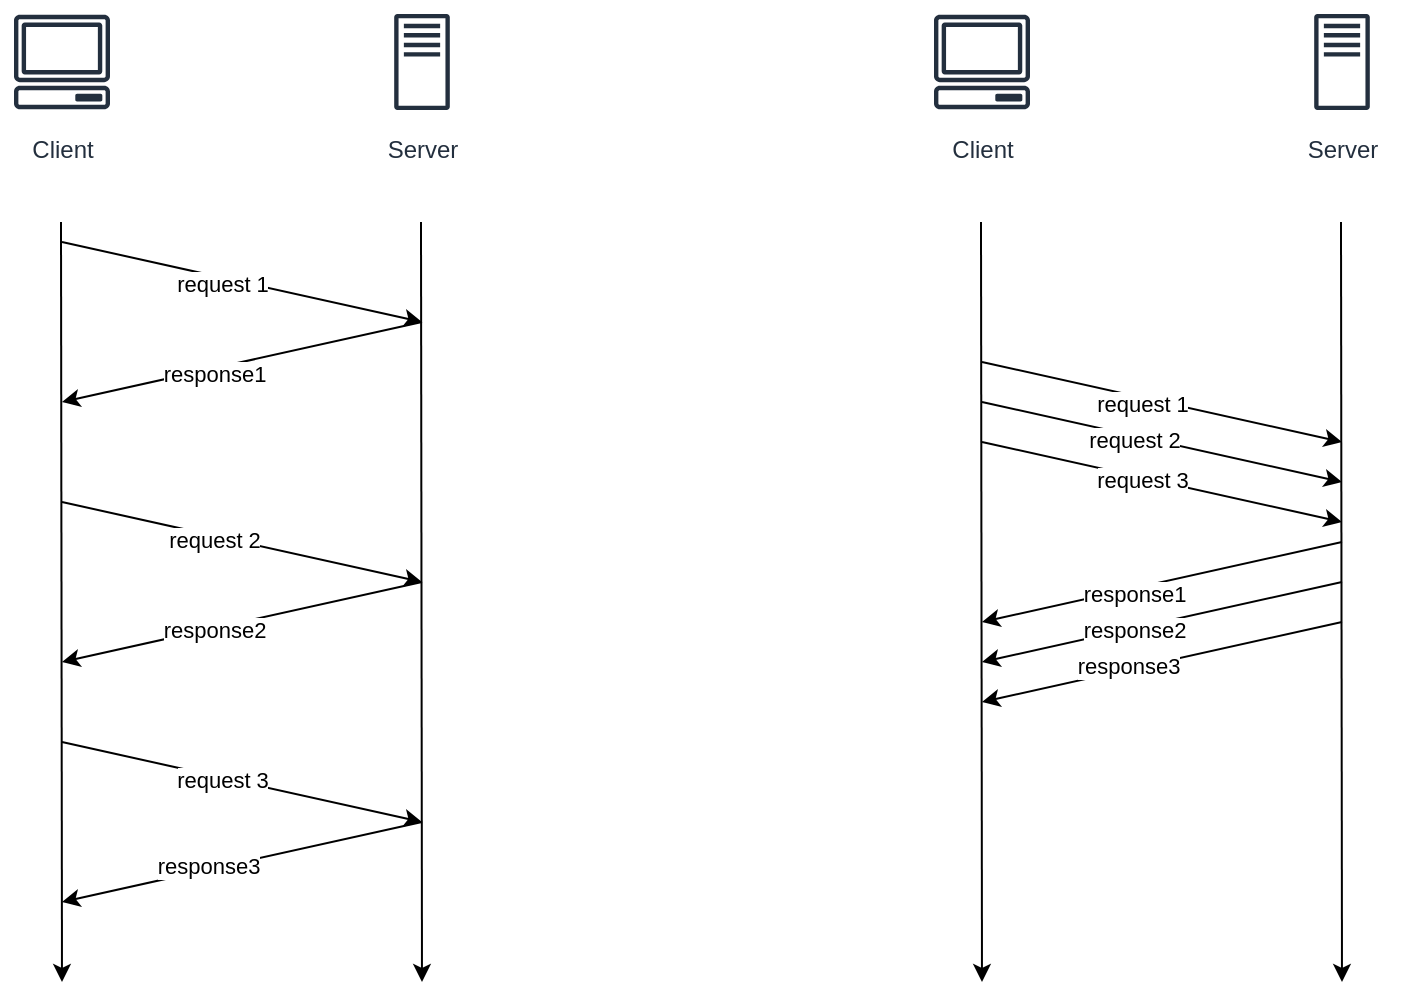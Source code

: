 <mxfile version="21.0.4" type="github">
  <diagram name="第 1 页" id="ep1fjstgGEVeqciNHh10">
    <mxGraphModel dx="936" dy="538" grid="1" gridSize="10" guides="1" tooltips="1" connect="1" arrows="1" fold="1" page="1" pageScale="1" pageWidth="827" pageHeight="1169" math="0" shadow="0">
      <root>
        <mxCell id="0" />
        <mxCell id="1" parent="0" />
        <mxCell id="dPXjgiGZZbEq47U6uC43-4" value="" style="edgeStyle=none;orthogonalLoop=1;jettySize=auto;html=1;rounded=0;" edge="1" parent="1">
          <mxGeometry width="100" relative="1" as="geometry">
            <mxPoint x="499.5" y="180" as="sourcePoint" />
            <mxPoint x="500" y="560" as="targetPoint" />
            <Array as="points" />
          </mxGeometry>
        </mxCell>
        <mxCell id="dPXjgiGZZbEq47U6uC43-5" value="" style="edgeStyle=none;orthogonalLoop=1;jettySize=auto;html=1;rounded=0;" edge="1" parent="1">
          <mxGeometry width="100" relative="1" as="geometry">
            <mxPoint x="679.5" y="180" as="sourcePoint" />
            <mxPoint x="680" y="560" as="targetPoint" />
            <Array as="points" />
          </mxGeometry>
        </mxCell>
        <mxCell id="dPXjgiGZZbEq47U6uC43-6" value="Client" style="sketch=0;outlineConnect=0;fontColor=#232F3E;gradientColor=none;strokeColor=#232F3E;fillColor=#ffffff;dashed=0;verticalLabelPosition=bottom;verticalAlign=top;align=center;html=1;fontSize=12;fontStyle=0;aspect=fixed;shape=mxgraph.aws4.resourceIcon;resIcon=mxgraph.aws4.client;" vertex="1" parent="1">
          <mxGeometry x="470" y="70" width="60" height="60" as="geometry" />
        </mxCell>
        <mxCell id="dPXjgiGZZbEq47U6uC43-7" value="Server" style="sketch=0;outlineConnect=0;fontColor=#232F3E;gradientColor=none;strokeColor=#232F3E;fillColor=#ffffff;dashed=0;verticalLabelPosition=bottom;verticalAlign=top;align=center;html=1;fontSize=12;fontStyle=0;aspect=fixed;shape=mxgraph.aws4.resourceIcon;resIcon=mxgraph.aws4.traditional_server;" vertex="1" parent="1">
          <mxGeometry x="650" y="70" width="60" height="60" as="geometry" />
        </mxCell>
        <mxCell id="dPXjgiGZZbEq47U6uC43-12" value="" style="edgeStyle=none;orthogonalLoop=1;jettySize=auto;html=1;rounded=0;" edge="1" parent="1">
          <mxGeometry width="100" relative="1" as="geometry">
            <mxPoint x="500" y="190" as="sourcePoint" />
            <mxPoint x="680" y="230" as="targetPoint" />
            <Array as="points" />
          </mxGeometry>
        </mxCell>
        <mxCell id="dPXjgiGZZbEq47U6uC43-66" value="request 1" style="edgeLabel;html=1;align=center;verticalAlign=middle;resizable=0;points=[];" vertex="1" connectable="0" parent="dPXjgiGZZbEq47U6uC43-12">
          <mxGeometry x="-0.108" y="-3" relative="1" as="geometry">
            <mxPoint as="offset" />
          </mxGeometry>
        </mxCell>
        <mxCell id="dPXjgiGZZbEq47U6uC43-15" value="" style="edgeStyle=none;orthogonalLoop=1;jettySize=auto;html=1;rounded=0;" edge="1" parent="1">
          <mxGeometry width="100" relative="1" as="geometry">
            <mxPoint x="680" y="230" as="sourcePoint" />
            <mxPoint x="500" y="270" as="targetPoint" />
            <Array as="points" />
          </mxGeometry>
        </mxCell>
        <mxCell id="dPXjgiGZZbEq47U6uC43-65" value="response1" style="edgeLabel;html=1;align=center;verticalAlign=middle;resizable=0;points=[];" vertex="1" connectable="0" parent="dPXjgiGZZbEq47U6uC43-15">
          <mxGeometry x="0.165" y="2" relative="1" as="geometry">
            <mxPoint as="offset" />
          </mxGeometry>
        </mxCell>
        <mxCell id="dPXjgiGZZbEq47U6uC43-16" value="" style="edgeStyle=none;orthogonalLoop=1;jettySize=auto;html=1;rounded=0;" edge="1" parent="1">
          <mxGeometry width="100" relative="1" as="geometry">
            <mxPoint x="500" y="320" as="sourcePoint" />
            <mxPoint x="680" y="360" as="targetPoint" />
            <Array as="points" />
          </mxGeometry>
        </mxCell>
        <mxCell id="dPXjgiGZZbEq47U6uC43-64" value="request 2" style="edgeLabel;html=1;align=center;verticalAlign=middle;resizable=0;points=[];" vertex="1" connectable="0" parent="dPXjgiGZZbEq47U6uC43-16">
          <mxGeometry x="-0.155" y="-2" relative="1" as="geometry">
            <mxPoint as="offset" />
          </mxGeometry>
        </mxCell>
        <mxCell id="dPXjgiGZZbEq47U6uC43-17" value="" style="edgeStyle=none;orthogonalLoop=1;jettySize=auto;html=1;rounded=0;" edge="1" parent="1">
          <mxGeometry width="100" relative="1" as="geometry">
            <mxPoint x="680" y="360" as="sourcePoint" />
            <mxPoint x="500" y="400" as="targetPoint" />
            <Array as="points" />
          </mxGeometry>
        </mxCell>
        <mxCell id="dPXjgiGZZbEq47U6uC43-63" value="response2" style="edgeLabel;html=1;align=center;verticalAlign=middle;resizable=0;points=[];" vertex="1" connectable="0" parent="dPXjgiGZZbEq47U6uC43-17">
          <mxGeometry x="0.162" y="1" relative="1" as="geometry">
            <mxPoint as="offset" />
          </mxGeometry>
        </mxCell>
        <mxCell id="dPXjgiGZZbEq47U6uC43-18" value="" style="edgeStyle=none;orthogonalLoop=1;jettySize=auto;html=1;rounded=0;" edge="1" parent="1">
          <mxGeometry width="100" relative="1" as="geometry">
            <mxPoint x="500" y="440" as="sourcePoint" />
            <mxPoint x="680" y="480" as="targetPoint" />
            <Array as="points" />
          </mxGeometry>
        </mxCell>
        <mxCell id="dPXjgiGZZbEq47U6uC43-59" value="request 3" style="edgeLabel;html=1;align=center;verticalAlign=middle;resizable=0;points=[];" vertex="1" connectable="0" parent="dPXjgiGZZbEq47U6uC43-18">
          <mxGeometry x="-0.166" y="-2" relative="1" as="geometry">
            <mxPoint x="5" as="offset" />
          </mxGeometry>
        </mxCell>
        <mxCell id="dPXjgiGZZbEq47U6uC43-19" value="" style="edgeStyle=none;orthogonalLoop=1;jettySize=auto;html=1;rounded=0;" edge="1" parent="1">
          <mxGeometry width="100" relative="1" as="geometry">
            <mxPoint x="680" y="480" as="sourcePoint" />
            <mxPoint x="500" y="520" as="targetPoint" />
            <Array as="points" />
          </mxGeometry>
        </mxCell>
        <mxCell id="dPXjgiGZZbEq47U6uC43-62" value="response3" style="edgeLabel;html=1;align=center;verticalAlign=middle;resizable=0;points=[];" vertex="1" connectable="0" parent="dPXjgiGZZbEq47U6uC43-19">
          <mxGeometry x="0.187" y="-2" relative="1" as="geometry">
            <mxPoint as="offset" />
          </mxGeometry>
        </mxCell>
        <mxCell id="dPXjgiGZZbEq47U6uC43-74" value="" style="edgeStyle=none;orthogonalLoop=1;jettySize=auto;html=1;rounded=0;" edge="1" parent="1">
          <mxGeometry width="100" relative="1" as="geometry">
            <mxPoint x="959.5" y="180" as="sourcePoint" />
            <mxPoint x="960" y="560" as="targetPoint" />
            <Array as="points" />
          </mxGeometry>
        </mxCell>
        <mxCell id="dPXjgiGZZbEq47U6uC43-75" value="" style="edgeStyle=none;orthogonalLoop=1;jettySize=auto;html=1;rounded=0;" edge="1" parent="1">
          <mxGeometry width="100" relative="1" as="geometry">
            <mxPoint x="1139.5" y="180" as="sourcePoint" />
            <mxPoint x="1140" y="560" as="targetPoint" />
            <Array as="points" />
          </mxGeometry>
        </mxCell>
        <mxCell id="dPXjgiGZZbEq47U6uC43-76" value="Client" style="sketch=0;outlineConnect=0;fontColor=#232F3E;gradientColor=none;strokeColor=#232F3E;fillColor=#ffffff;dashed=0;verticalLabelPosition=bottom;verticalAlign=top;align=center;html=1;fontSize=12;fontStyle=0;aspect=fixed;shape=mxgraph.aws4.resourceIcon;resIcon=mxgraph.aws4.client;" vertex="1" parent="1">
          <mxGeometry x="930" y="70" width="60" height="60" as="geometry" />
        </mxCell>
        <mxCell id="dPXjgiGZZbEq47U6uC43-77" value="Server" style="sketch=0;outlineConnect=0;fontColor=#232F3E;gradientColor=none;strokeColor=#232F3E;fillColor=#ffffff;dashed=0;verticalLabelPosition=bottom;verticalAlign=top;align=center;html=1;fontSize=12;fontStyle=0;aspect=fixed;shape=mxgraph.aws4.resourceIcon;resIcon=mxgraph.aws4.traditional_server;" vertex="1" parent="1">
          <mxGeometry x="1110" y="70" width="60" height="60" as="geometry" />
        </mxCell>
        <mxCell id="dPXjgiGZZbEq47U6uC43-78" value="" style="edgeStyle=none;orthogonalLoop=1;jettySize=auto;html=1;rounded=0;" edge="1" parent="1">
          <mxGeometry width="100" relative="1" as="geometry">
            <mxPoint x="960" y="250" as="sourcePoint" />
            <mxPoint x="1140" y="290" as="targetPoint" />
            <Array as="points" />
          </mxGeometry>
        </mxCell>
        <mxCell id="dPXjgiGZZbEq47U6uC43-79" value="request 1" style="edgeLabel;html=1;align=center;verticalAlign=middle;resizable=0;points=[];" vertex="1" connectable="0" parent="dPXjgiGZZbEq47U6uC43-78">
          <mxGeometry x="-0.108" y="-3" relative="1" as="geometry">
            <mxPoint as="offset" />
          </mxGeometry>
        </mxCell>
        <mxCell id="dPXjgiGZZbEq47U6uC43-80" value="" style="edgeStyle=none;orthogonalLoop=1;jettySize=auto;html=1;rounded=0;" edge="1" parent="1">
          <mxGeometry width="100" relative="1" as="geometry">
            <mxPoint x="1140" y="340" as="sourcePoint" />
            <mxPoint x="960" y="380" as="targetPoint" />
            <Array as="points" />
          </mxGeometry>
        </mxCell>
        <mxCell id="dPXjgiGZZbEq47U6uC43-81" value="response1" style="edgeLabel;html=1;align=center;verticalAlign=middle;resizable=0;points=[];" vertex="1" connectable="0" parent="dPXjgiGZZbEq47U6uC43-80">
          <mxGeometry x="0.165" y="2" relative="1" as="geometry">
            <mxPoint as="offset" />
          </mxGeometry>
        </mxCell>
        <mxCell id="dPXjgiGZZbEq47U6uC43-82" value="" style="edgeStyle=none;orthogonalLoop=1;jettySize=auto;html=1;rounded=0;" edge="1" parent="1">
          <mxGeometry width="100" relative="1" as="geometry">
            <mxPoint x="960" y="270" as="sourcePoint" />
            <mxPoint x="1140" y="310" as="targetPoint" />
            <Array as="points" />
          </mxGeometry>
        </mxCell>
        <mxCell id="dPXjgiGZZbEq47U6uC43-83" value="request 2" style="edgeLabel;html=1;align=center;verticalAlign=middle;resizable=0;points=[];" vertex="1" connectable="0" parent="dPXjgiGZZbEq47U6uC43-82">
          <mxGeometry x="-0.155" y="-2" relative="1" as="geometry">
            <mxPoint as="offset" />
          </mxGeometry>
        </mxCell>
        <mxCell id="dPXjgiGZZbEq47U6uC43-84" value="" style="edgeStyle=none;orthogonalLoop=1;jettySize=auto;html=1;rounded=0;" edge="1" parent="1">
          <mxGeometry width="100" relative="1" as="geometry">
            <mxPoint x="1140" y="360" as="sourcePoint" />
            <mxPoint x="960" y="400" as="targetPoint" />
            <Array as="points" />
          </mxGeometry>
        </mxCell>
        <mxCell id="dPXjgiGZZbEq47U6uC43-85" value="response2" style="edgeLabel;html=1;align=center;verticalAlign=middle;resizable=0;points=[];" vertex="1" connectable="0" parent="dPXjgiGZZbEq47U6uC43-84">
          <mxGeometry x="0.162" y="1" relative="1" as="geometry">
            <mxPoint as="offset" />
          </mxGeometry>
        </mxCell>
        <mxCell id="dPXjgiGZZbEq47U6uC43-86" value="" style="edgeStyle=none;orthogonalLoop=1;jettySize=auto;html=1;rounded=0;" edge="1" parent="1">
          <mxGeometry width="100" relative="1" as="geometry">
            <mxPoint x="960" y="290" as="sourcePoint" />
            <mxPoint x="1140" y="330" as="targetPoint" />
            <Array as="points" />
          </mxGeometry>
        </mxCell>
        <mxCell id="dPXjgiGZZbEq47U6uC43-87" value="request 3" style="edgeLabel;html=1;align=center;verticalAlign=middle;resizable=0;points=[];" vertex="1" connectable="0" parent="dPXjgiGZZbEq47U6uC43-86">
          <mxGeometry x="-0.166" y="-2" relative="1" as="geometry">
            <mxPoint x="5" as="offset" />
          </mxGeometry>
        </mxCell>
        <mxCell id="dPXjgiGZZbEq47U6uC43-88" value="" style="edgeStyle=none;orthogonalLoop=1;jettySize=auto;html=1;rounded=0;" edge="1" parent="1">
          <mxGeometry width="100" relative="1" as="geometry">
            <mxPoint x="1140" y="380" as="sourcePoint" />
            <mxPoint x="960" y="420" as="targetPoint" />
            <Array as="points" />
          </mxGeometry>
        </mxCell>
        <mxCell id="dPXjgiGZZbEq47U6uC43-89" value="response3" style="edgeLabel;html=1;align=center;verticalAlign=middle;resizable=0;points=[];" vertex="1" connectable="0" parent="dPXjgiGZZbEq47U6uC43-88">
          <mxGeometry x="0.187" y="-2" relative="1" as="geometry">
            <mxPoint as="offset" />
          </mxGeometry>
        </mxCell>
      </root>
    </mxGraphModel>
  </diagram>
</mxfile>

